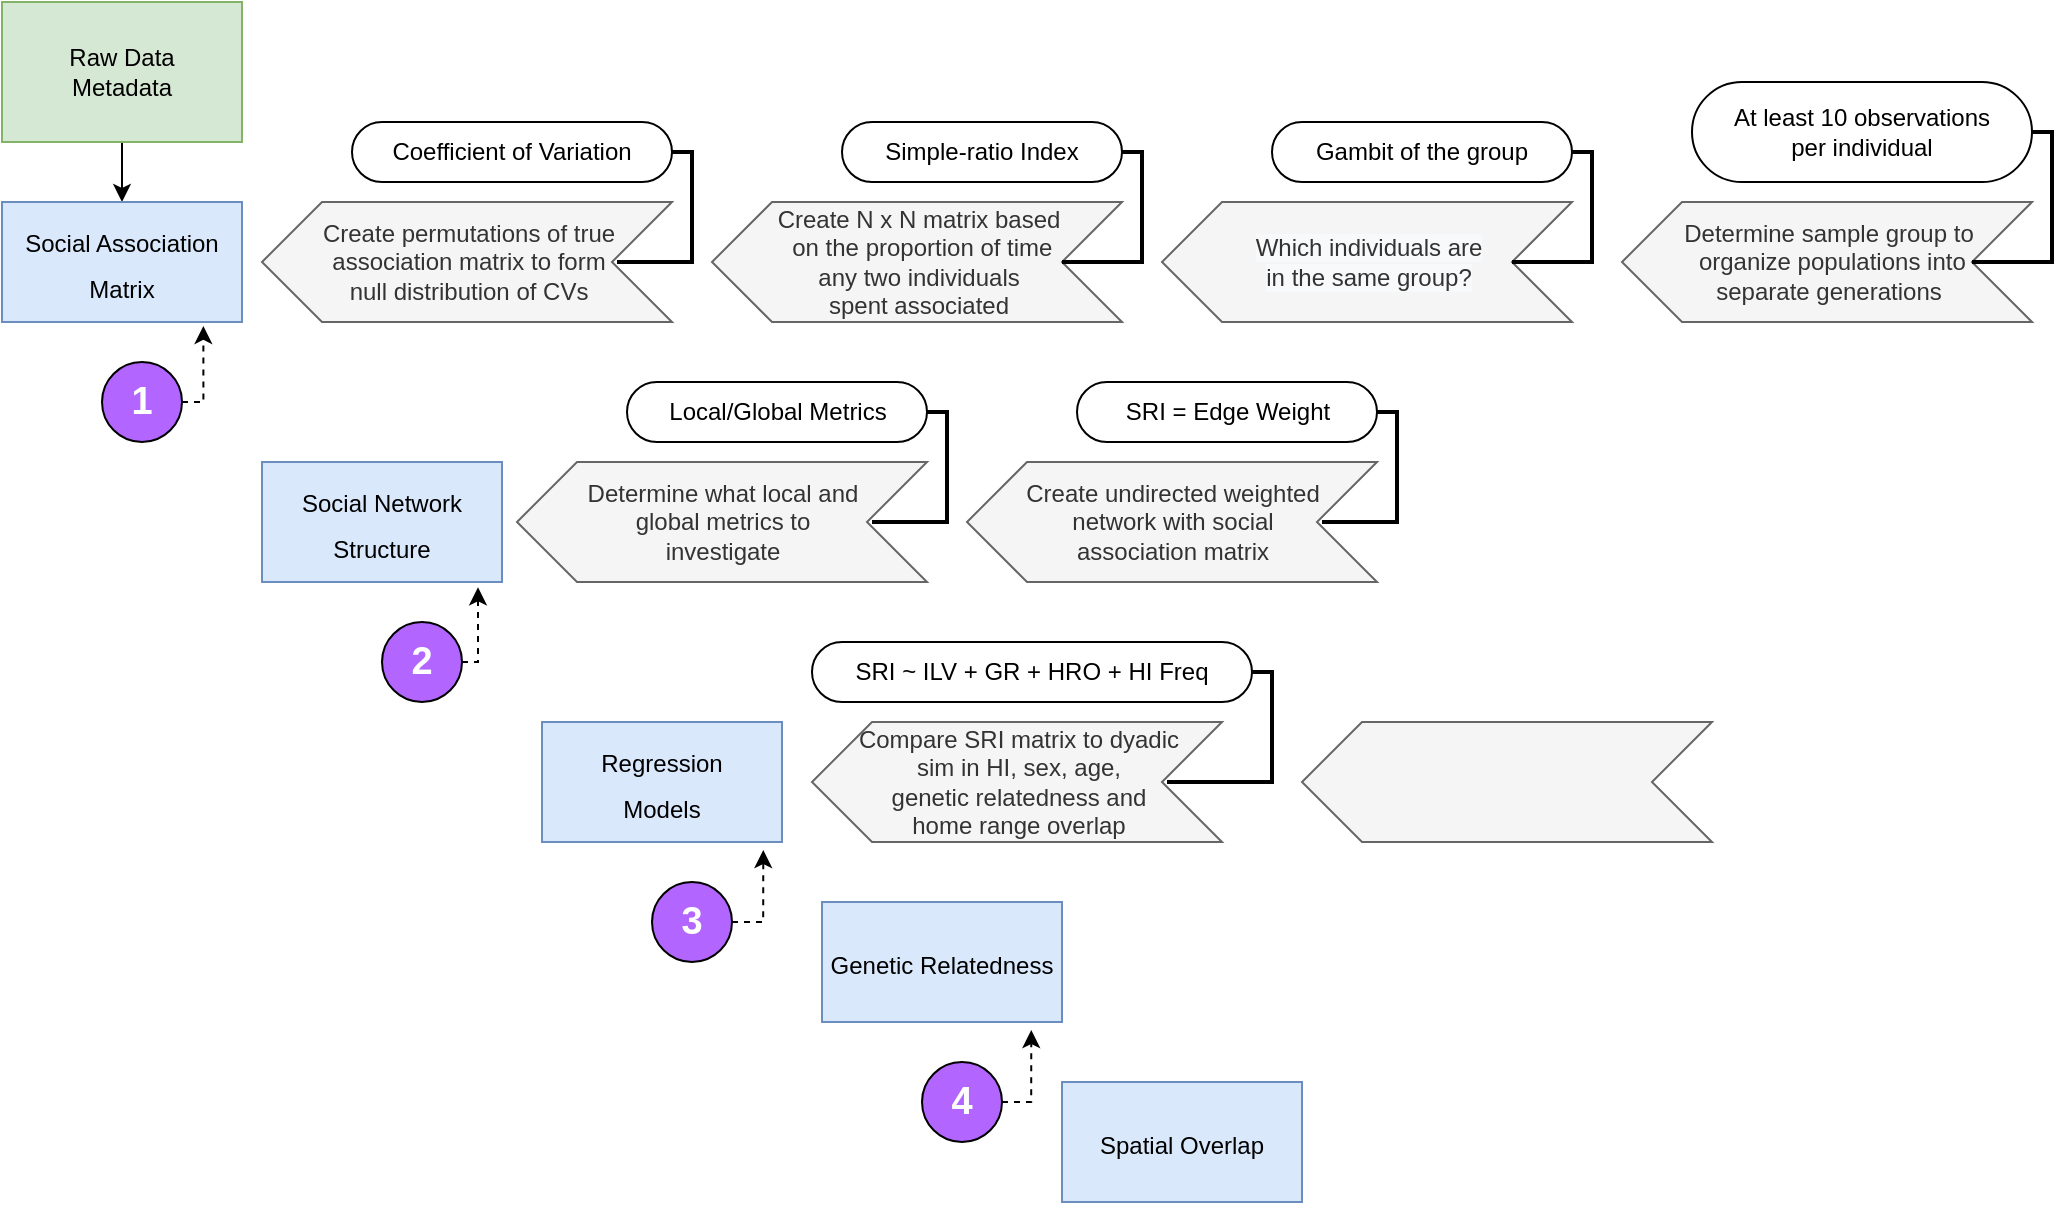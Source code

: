 <mxfile version="21.0.1" type="github">
  <diagram id="Asj_OvlAV7eRFMY_503B" name="Page-1">
    <mxGraphModel dx="794" dy="462" grid="1" gridSize="10" guides="1" tooltips="1" connect="1" arrows="1" fold="1" page="1" pageScale="1" pageWidth="850" pageHeight="1100" background="none" math="0" shadow="0">
      <root>
        <mxCell id="0" />
        <mxCell id="1" parent="0" />
        <mxCell id="feJvAz9ZvgBtIoRs770C-19" value="" style="edgeStyle=orthogonalEdgeStyle;rounded=0;orthogonalLoop=1;jettySize=auto;html=1;fontSize=12;fontColor=#FFFFFF;" parent="1" source="LIPbDDBm2kCoPktOWhKg-1" target="feJvAz9ZvgBtIoRs770C-17" edge="1">
          <mxGeometry relative="1" as="geometry" />
        </mxCell>
        <mxCell id="LIPbDDBm2kCoPktOWhKg-1" value="Raw Data&lt;br&gt;Metadata" style="rounded=0;whiteSpace=wrap;html=1;fillColor=#d5e8d4;strokeColor=#82b366;" parent="1" vertex="1">
          <mxGeometry x="40" y="60" width="120" height="70" as="geometry" />
        </mxCell>
        <mxCell id="feJvAz9ZvgBtIoRs770C-24" style="edgeStyle=orthogonalEdgeStyle;rounded=0;orthogonalLoop=1;jettySize=auto;html=1;exitX=0.5;exitY=1;exitDx=0;exitDy=0;fontSize=12;fontColor=#FFFFFF;" parent="1" edge="1">
          <mxGeometry relative="1" as="geometry">
            <mxPoint x="530" y="690" as="sourcePoint" />
          </mxGeometry>
        </mxCell>
        <mxCell id="feJvAz9ZvgBtIoRs770C-25" value="" style="edgeStyle=orthogonalEdgeStyle;rounded=0;orthogonalLoop=1;jettySize=auto;html=1;fontSize=12;fontColor=#FFFFFF;" parent="1" edge="1">
          <mxGeometry relative="1" as="geometry">
            <mxPoint x="490" y="790" as="sourcePoint" />
          </mxGeometry>
        </mxCell>
        <mxCell id="feJvAz9ZvgBtIoRs770C-26" value="" style="edgeStyle=orthogonalEdgeStyle;rounded=0;orthogonalLoop=1;jettySize=auto;html=1;fontSize=12;fontColor=#FFFFFF;" parent="1" edge="1">
          <mxGeometry relative="1" as="geometry">
            <mxPoint x="365" y="790" as="sourcePoint" />
          </mxGeometry>
        </mxCell>
        <mxCell id="feJvAz9ZvgBtIoRs770C-28" value="" style="edgeStyle=orthogonalEdgeStyle;rounded=0;orthogonalLoop=1;jettySize=auto;html=1;fontSize=12;fontColor=#FFFFFF;" parent="1" edge="1">
          <mxGeometry relative="1" as="geometry">
            <mxPoint x="240" y="790" as="sourcePoint" />
          </mxGeometry>
        </mxCell>
        <mxCell id="feJvAz9ZvgBtIoRs770C-21" style="edgeStyle=orthogonalEdgeStyle;rounded=0;orthogonalLoop=1;jettySize=auto;html=1;exitX=1;exitY=0.5;exitDx=0;exitDy=0;entryX=0.839;entryY=1.033;entryDx=0;entryDy=0;entryPerimeter=0;fontSize=12;fontColor=#FFFFFF;dashed=1;" parent="1" source="feJvAz9ZvgBtIoRs770C-13" target="feJvAz9ZvgBtIoRs770C-17" edge="1">
          <mxGeometry relative="1" as="geometry" />
        </mxCell>
        <mxCell id="feJvAz9ZvgBtIoRs770C-13" value="&lt;font style=&quot;font-size: 19px;&quot; color=&quot;#ffffff&quot;&gt;1&lt;/font&gt;" style="ellipse;whiteSpace=wrap;html=1;strokeColor=#000000;fillColor=#B266FF;fontStyle=1" parent="1" vertex="1">
          <mxGeometry x="90" y="240" width="40" height="40" as="geometry" />
        </mxCell>
        <mxCell id="feJvAz9ZvgBtIoRs770C-22" style="edgeStyle=orthogonalEdgeStyle;rounded=0;orthogonalLoop=1;jettySize=auto;html=1;exitX=1;exitY=0.5;exitDx=0;exitDy=0;entryX=0.9;entryY=1.044;entryDx=0;entryDy=0;entryPerimeter=0;dashed=1;fontSize=12;fontColor=#FFFFFF;" parent="1" source="feJvAz9ZvgBtIoRs770C-14" target="feJvAz9ZvgBtIoRs770C-18" edge="1">
          <mxGeometry relative="1" as="geometry" />
        </mxCell>
        <mxCell id="feJvAz9ZvgBtIoRs770C-14" value="&lt;font style=&quot;font-size: 19px;&quot; color=&quot;#ffffff&quot;&gt;2&lt;/font&gt;" style="ellipse;whiteSpace=wrap;html=1;strokeColor=#000000;fillColor=#B266FF;fontStyle=1" parent="1" vertex="1">
          <mxGeometry x="230" y="370" width="40" height="40" as="geometry" />
        </mxCell>
        <mxCell id="feJvAz9ZvgBtIoRs770C-29" style="edgeStyle=orthogonalEdgeStyle;rounded=0;orthogonalLoop=1;jettySize=auto;html=1;exitX=1;exitY=0.5;exitDx=0;exitDy=0;entryX=0.922;entryY=1.067;entryDx=0;entryDy=0;entryPerimeter=0;fontSize=12;fontColor=#FFFFFF;dashed=1;" parent="1" source="feJvAz9ZvgBtIoRs770C-15" target="feJvAz9ZvgBtIoRs770C-23" edge="1">
          <mxGeometry relative="1" as="geometry" />
        </mxCell>
        <mxCell id="feJvAz9ZvgBtIoRs770C-15" value="&lt;font style=&quot;font-size: 19px;&quot; color=&quot;#ffffff&quot;&gt;3&lt;/font&gt;" style="ellipse;whiteSpace=wrap;html=1;strokeColor=#000000;fillColor=#B266FF;fontStyle=1" parent="1" vertex="1">
          <mxGeometry x="365" y="500" width="40" height="40" as="geometry" />
        </mxCell>
        <mxCell id="feJvAz9ZvgBtIoRs770C-31" style="edgeStyle=orthogonalEdgeStyle;rounded=0;orthogonalLoop=1;jettySize=auto;html=1;exitX=1;exitY=0.5;exitDx=0;exitDy=0;entryX=0.872;entryY=1.067;entryDx=0;entryDy=0;entryPerimeter=0;dashed=1;fontSize=12;fontColor=#FFFFFF;" parent="1" source="feJvAz9ZvgBtIoRs770C-16" target="feJvAz9ZvgBtIoRs770C-30" edge="1">
          <mxGeometry relative="1" as="geometry" />
        </mxCell>
        <mxCell id="feJvAz9ZvgBtIoRs770C-16" value="&lt;font style=&quot;font-size: 19px;&quot; color=&quot;#ffffff&quot;&gt;4&lt;/font&gt;" style="ellipse;whiteSpace=wrap;html=1;strokeColor=#000000;fillColor=#B266FF;fontStyle=1" parent="1" vertex="1">
          <mxGeometry x="500" y="590" width="40" height="40" as="geometry" />
        </mxCell>
        <mxCell id="feJvAz9ZvgBtIoRs770C-17" value="&lt;font style=&quot;font-size: 12px;&quot;&gt;Social Association Matrix&lt;/font&gt;" style="rounded=0;whiteSpace=wrap;html=1;strokeColor=#6c8ebf;fontSize=19;fillColor=#dae8fc;" parent="1" vertex="1">
          <mxGeometry x="40" y="160" width="120" height="60" as="geometry" />
        </mxCell>
        <mxCell id="feJvAz9ZvgBtIoRs770C-18" value="&lt;font style=&quot;font-size: 12px;&quot;&gt;Social Network Structure&lt;/font&gt;" style="rounded=0;whiteSpace=wrap;html=1;strokeColor=#6c8ebf;fontSize=19;fillColor=#dae8fc;" parent="1" vertex="1">
          <mxGeometry x="170" y="290" width="120" height="60" as="geometry" />
        </mxCell>
        <mxCell id="feJvAz9ZvgBtIoRs770C-23" value="&lt;font style=&quot;font-size: 12px;&quot;&gt;Regression&lt;br&gt;Models&lt;br&gt;&lt;/font&gt;" style="rounded=0;whiteSpace=wrap;html=1;strokeColor=#6c8ebf;fontSize=19;fillColor=#dae8fc;" parent="1" vertex="1">
          <mxGeometry x="310" y="420" width="120" height="60" as="geometry" />
        </mxCell>
        <mxCell id="feJvAz9ZvgBtIoRs770C-30" value="&lt;font style=&quot;font-size: 12px;&quot;&gt;Genetic Relatedness&lt;/font&gt;" style="rounded=0;whiteSpace=wrap;html=1;strokeColor=#6c8ebf;fontSize=19;fillColor=#dae8fc;" parent="1" vertex="1">
          <mxGeometry x="450" y="510" width="120" height="60" as="geometry" />
        </mxCell>
        <mxCell id="feJvAz9ZvgBtIoRs770C-32" value="&lt;font style=&quot;font-size: 12px;&quot;&gt;Spatial Overlap&lt;/font&gt;" style="rounded=0;whiteSpace=wrap;html=1;strokeColor=#6c8ebf;fontSize=19;fillColor=#dae8fc;" parent="1" vertex="1">
          <mxGeometry x="570" y="600" width="120" height="60" as="geometry" />
        </mxCell>
        <mxCell id="DAMQzkQiVlCdPJjBUR-s-13" value="&lt;span style=&quot;color: rgb(51, 51, 51); background-color: rgb(248, 249, 250);&quot;&gt;Which individuals are&lt;br&gt;in the same group?&lt;/span&gt;" style="html=1;shadow=0;dashed=0;align=center;verticalAlign=middle;shape=mxgraph.arrows2.arrow;dy=0;dx=30;notch=30;rotation=0;direction=west;fillColor=#f5f5f5;strokeColor=#666666;fontColor=#333333;" parent="1" vertex="1">
          <mxGeometry x="620" y="160" width="205" height="60" as="geometry" />
        </mxCell>
        <mxCell id="DAMQzkQiVlCdPJjBUR-s-14" value="Create N x N matrix based&lt;br style=&quot;border-color: var(--border-color);&quot;&gt;&amp;nbsp;on the p&lt;font color=&quot;#333333&quot;&gt;roportion of time &lt;br&gt;any two individuals &lt;br&gt;spent associated&lt;/font&gt;" style="html=1;shadow=0;dashed=0;align=center;verticalAlign=middle;shape=mxgraph.arrows2.arrow;dy=0;dx=30;notch=30;rotation=0;direction=west;fillColor=#f5f5f5;fontColor=#333333;strokeColor=#666666;" parent="1" vertex="1">
          <mxGeometry x="395" y="160" width="205" height="60" as="geometry" />
        </mxCell>
        <mxCell id="DAMQzkQiVlCdPJjBUR-s-17" value="Simple-ratio Index" style="whiteSpace=wrap;html=1;rounded=1;arcSize=50;align=center;verticalAlign=middle;strokeWidth=1;autosize=1;spacing=4;treeFolding=1;treeMoving=1;newEdgeStyle={&quot;edgeStyle&quot;:&quot;entityRelationEdgeStyle&quot;,&quot;startArrow&quot;:&quot;none&quot;,&quot;endArrow&quot;:&quot;none&quot;,&quot;segment&quot;:10,&quot;curved&quot;:1};" parent="1" vertex="1">
          <mxGeometry x="460" y="120" width="140" height="30" as="geometry" />
        </mxCell>
        <mxCell id="DAMQzkQiVlCdPJjBUR-s-18" value="" style="edgeStyle=entityRelationEdgeStyle;startArrow=none;endArrow=none;segment=10;curved=1;rounded=0;shape=link;width=-1;exitX=0;exitY=0.5;exitDx=30;exitDy=0;exitPerimeter=0;" parent="1" source="DAMQzkQiVlCdPJjBUR-s-14" target="DAMQzkQiVlCdPJjBUR-s-17" edge="1">
          <mxGeometry relative="1" as="geometry">
            <mxPoint x="660" y="300" as="sourcePoint" />
          </mxGeometry>
        </mxCell>
        <mxCell id="DAMQzkQiVlCdPJjBUR-s-22" value="Gambit of the group" style="whiteSpace=wrap;html=1;rounded=1;arcSize=50;align=center;verticalAlign=middle;strokeWidth=1;autosize=1;spacing=4;treeFolding=1;treeMoving=1;newEdgeStyle={&quot;edgeStyle&quot;:&quot;entityRelationEdgeStyle&quot;,&quot;startArrow&quot;:&quot;none&quot;,&quot;endArrow&quot;:&quot;none&quot;,&quot;segment&quot;:10,&quot;curved&quot;:1};" parent="1" vertex="1">
          <mxGeometry x="675" y="120" width="150" height="30" as="geometry" />
        </mxCell>
        <mxCell id="DAMQzkQiVlCdPJjBUR-s-23" value="" style="edgeStyle=entityRelationEdgeStyle;startArrow=none;endArrow=none;segment=10;curved=1;rounded=0;shape=link;exitX=0;exitY=0.5;exitDx=30;exitDy=0;exitPerimeter=0;width=1;" parent="1" source="DAMQzkQiVlCdPJjBUR-s-13" target="DAMQzkQiVlCdPJjBUR-s-22" edge="1">
          <mxGeometry relative="1" as="geometry">
            <mxPoint x="732.5" y="155" as="sourcePoint" />
          </mxGeometry>
        </mxCell>
        <mxCell id="xzP4lWZcJlKj3KOKzyeN-1" value="Determine sample group to&lt;br style=&quot;border-color: var(--border-color);&quot;&gt;&amp;nbsp;organize populations into&lt;br style=&quot;border-color: var(--border-color);&quot;&gt;separate generations" style="html=1;shadow=0;dashed=0;align=center;verticalAlign=middle;shape=mxgraph.arrows2.arrow;dy=0;dx=30;notch=30;rotation=0;direction=west;fillColor=#f5f5f5;fontColor=#333333;strokeColor=#666666;" parent="1" vertex="1">
          <mxGeometry x="850" y="160" width="205" height="60" as="geometry" />
        </mxCell>
        <mxCell id="xzP4lWZcJlKj3KOKzyeN-2" value="Create permutations of true &lt;br&gt;association matrix to form&lt;br&gt;null distribution of CVs" style="html=1;shadow=0;dashed=0;align=center;verticalAlign=middle;shape=mxgraph.arrows2.arrow;dy=0;dx=30;notch=30;rotation=0;direction=west;fillColor=#f5f5f5;fontColor=#333333;strokeColor=#666666;" parent="1" vertex="1">
          <mxGeometry x="170" y="160" width="205" height="60" as="geometry" />
        </mxCell>
        <mxCell id="xzP4lWZcJlKj3KOKzyeN-3" value="Compare SRI matrix&amp;nbsp;to dyadic &lt;br&gt;sim in HI, sex, age, &lt;br&gt;genetic relatedness and &lt;br&gt;home range overlap" style="html=1;shadow=0;dashed=0;align=center;verticalAlign=middle;shape=mxgraph.arrows2.arrow;dy=0;dx=30;notch=30;rotation=0;direction=west;fillColor=#f5f5f5;fontColor=#333333;strokeColor=#666666;" parent="1" vertex="1">
          <mxGeometry x="445" y="420" width="205" height="60" as="geometry" />
        </mxCell>
        <mxCell id="xzP4lWZcJlKj3KOKzyeN-4" value="" style="html=1;shadow=0;dashed=0;align=center;verticalAlign=middle;shape=mxgraph.arrows2.arrow;dy=0;dx=30;notch=30;rotation=0;direction=west;fillColor=#f5f5f5;fontColor=#333333;strokeColor=#666666;" parent="1" vertex="1">
          <mxGeometry x="690" y="420" width="205" height="60" as="geometry" />
        </mxCell>
        <mxCell id="hiPtZPuh-JGFuhu2f1dp-1" value="Coefficient of Variation" style="whiteSpace=wrap;html=1;rounded=1;arcSize=50;align=center;verticalAlign=middle;strokeWidth=1;autosize=1;spacing=4;treeFolding=1;treeMoving=1;newEdgeStyle={&quot;edgeStyle&quot;:&quot;entityRelationEdgeStyle&quot;,&quot;startArrow&quot;:&quot;none&quot;,&quot;endArrow&quot;:&quot;none&quot;,&quot;segment&quot;:10,&quot;curved&quot;:1};" vertex="1" parent="1">
          <mxGeometry x="215" y="120" width="160" height="30" as="geometry" />
        </mxCell>
        <mxCell id="hiPtZPuh-JGFuhu2f1dp-2" value="" style="edgeStyle=entityRelationEdgeStyle;startArrow=none;endArrow=none;segment=10;curved=1;rounded=0;shape=link;width=-1;exitX=0;exitY=0.5;exitDx=30;exitDy=0;exitPerimeter=0;" edge="1" parent="1" target="hiPtZPuh-JGFuhu2f1dp-1">
          <mxGeometry relative="1" as="geometry">
            <mxPoint x="347.5" y="190" as="sourcePoint" />
          </mxGeometry>
        </mxCell>
        <mxCell id="hiPtZPuh-JGFuhu2f1dp-3" value="At least 10 observations&lt;br&gt;per individual" style="whiteSpace=wrap;html=1;rounded=1;arcSize=50;align=center;verticalAlign=middle;strokeWidth=1;autosize=1;spacing=4;treeFolding=1;treeMoving=1;newEdgeStyle={&quot;edgeStyle&quot;:&quot;entityRelationEdgeStyle&quot;,&quot;startArrow&quot;:&quot;none&quot;,&quot;endArrow&quot;:&quot;none&quot;,&quot;segment&quot;:10,&quot;curved&quot;:1};" vertex="1" parent="1">
          <mxGeometry x="885" y="100" width="170" height="50" as="geometry" />
        </mxCell>
        <mxCell id="hiPtZPuh-JGFuhu2f1dp-4" value="" style="edgeStyle=entityRelationEdgeStyle;startArrow=none;endArrow=none;segment=10;curved=1;rounded=0;shape=link;width=-1;exitX=0;exitY=0.5;exitDx=30;exitDy=0;exitPerimeter=0;" edge="1" parent="1" target="hiPtZPuh-JGFuhu2f1dp-3">
          <mxGeometry relative="1" as="geometry">
            <mxPoint x="1025" y="190" as="sourcePoint" />
          </mxGeometry>
        </mxCell>
        <mxCell id="hiPtZPuh-JGFuhu2f1dp-5" value="Determine what local and &lt;br&gt;global metrics to&lt;br&gt;investigate" style="html=1;shadow=0;dashed=0;align=center;verticalAlign=middle;shape=mxgraph.arrows2.arrow;dy=0;dx=30;notch=30;rotation=0;direction=west;fillColor=#f5f5f5;fontColor=#333333;strokeColor=#666666;" vertex="1" parent="1">
          <mxGeometry x="297.5" y="290" width="205" height="60" as="geometry" />
        </mxCell>
        <mxCell id="hiPtZPuh-JGFuhu2f1dp-6" value="Local/Global Metrics" style="whiteSpace=wrap;html=1;rounded=1;arcSize=50;align=center;verticalAlign=middle;strokeWidth=1;autosize=1;spacing=4;treeFolding=1;treeMoving=1;newEdgeStyle={&quot;edgeStyle&quot;:&quot;entityRelationEdgeStyle&quot;,&quot;startArrow&quot;:&quot;none&quot;,&quot;endArrow&quot;:&quot;none&quot;,&quot;segment&quot;:10,&quot;curved&quot;:1};" vertex="1" parent="1">
          <mxGeometry x="352.5" y="250" width="150" height="30" as="geometry" />
        </mxCell>
        <mxCell id="hiPtZPuh-JGFuhu2f1dp-7" value="" style="edgeStyle=entityRelationEdgeStyle;startArrow=none;endArrow=none;segment=10;curved=1;rounded=0;shape=link;width=-1;exitX=0;exitY=0.5;exitDx=30;exitDy=0;exitPerimeter=0;" edge="1" parent="1" target="hiPtZPuh-JGFuhu2f1dp-6">
          <mxGeometry relative="1" as="geometry">
            <mxPoint x="475" y="320" as="sourcePoint" />
          </mxGeometry>
        </mxCell>
        <mxCell id="hiPtZPuh-JGFuhu2f1dp-11" value="Create undirected weighted&lt;br style=&quot;border-color: var(--border-color);&quot;&gt;network with social&lt;br style=&quot;border-color: var(--border-color);&quot;&gt;association&amp;nbsp;matrix" style="html=1;shadow=0;dashed=0;align=center;verticalAlign=middle;shape=mxgraph.arrows2.arrow;dy=0;dx=30;notch=30;rotation=0;direction=west;fillColor=#f5f5f5;fontColor=#333333;strokeColor=#666666;" vertex="1" parent="1">
          <mxGeometry x="522.5" y="290" width="205" height="60" as="geometry" />
        </mxCell>
        <mxCell id="hiPtZPuh-JGFuhu2f1dp-12" value="SRI = Edge Weight" style="whiteSpace=wrap;html=1;rounded=1;arcSize=50;align=center;verticalAlign=middle;strokeWidth=1;autosize=1;spacing=4;treeFolding=1;treeMoving=1;newEdgeStyle={&quot;edgeStyle&quot;:&quot;entityRelationEdgeStyle&quot;,&quot;startArrow&quot;:&quot;none&quot;,&quot;endArrow&quot;:&quot;none&quot;,&quot;segment&quot;:10,&quot;curved&quot;:1};" vertex="1" parent="1">
          <mxGeometry x="577.5" y="250" width="150" height="30" as="geometry" />
        </mxCell>
        <mxCell id="hiPtZPuh-JGFuhu2f1dp-13" value="" style="edgeStyle=entityRelationEdgeStyle;startArrow=none;endArrow=none;segment=10;curved=1;rounded=0;shape=link;width=-1;exitX=0;exitY=0.5;exitDx=30;exitDy=0;exitPerimeter=0;" edge="1" parent="1" target="hiPtZPuh-JGFuhu2f1dp-12">
          <mxGeometry relative="1" as="geometry">
            <mxPoint x="700" y="320" as="sourcePoint" />
          </mxGeometry>
        </mxCell>
        <mxCell id="hiPtZPuh-JGFuhu2f1dp-14" value="SRI ~ ILV + GR + HRO + HI Freq" style="whiteSpace=wrap;html=1;rounded=1;arcSize=50;align=center;verticalAlign=middle;strokeWidth=1;autosize=1;spacing=4;treeFolding=1;treeMoving=1;newEdgeStyle={&quot;edgeStyle&quot;:&quot;entityRelationEdgeStyle&quot;,&quot;startArrow&quot;:&quot;none&quot;,&quot;endArrow&quot;:&quot;none&quot;,&quot;segment&quot;:10,&quot;curved&quot;:1};" vertex="1" parent="1">
          <mxGeometry x="445" y="380" width="220" height="30" as="geometry" />
        </mxCell>
        <mxCell id="hiPtZPuh-JGFuhu2f1dp-15" value="" style="edgeStyle=entityRelationEdgeStyle;startArrow=none;endArrow=none;segment=10;curved=1;rounded=0;shape=link;width=-1;exitX=0;exitY=0.5;exitDx=30;exitDy=0;exitPerimeter=0;" edge="1" parent="1" target="hiPtZPuh-JGFuhu2f1dp-14">
          <mxGeometry relative="1" as="geometry">
            <mxPoint x="622.5" y="450" as="sourcePoint" />
          </mxGeometry>
        </mxCell>
      </root>
    </mxGraphModel>
  </diagram>
</mxfile>
